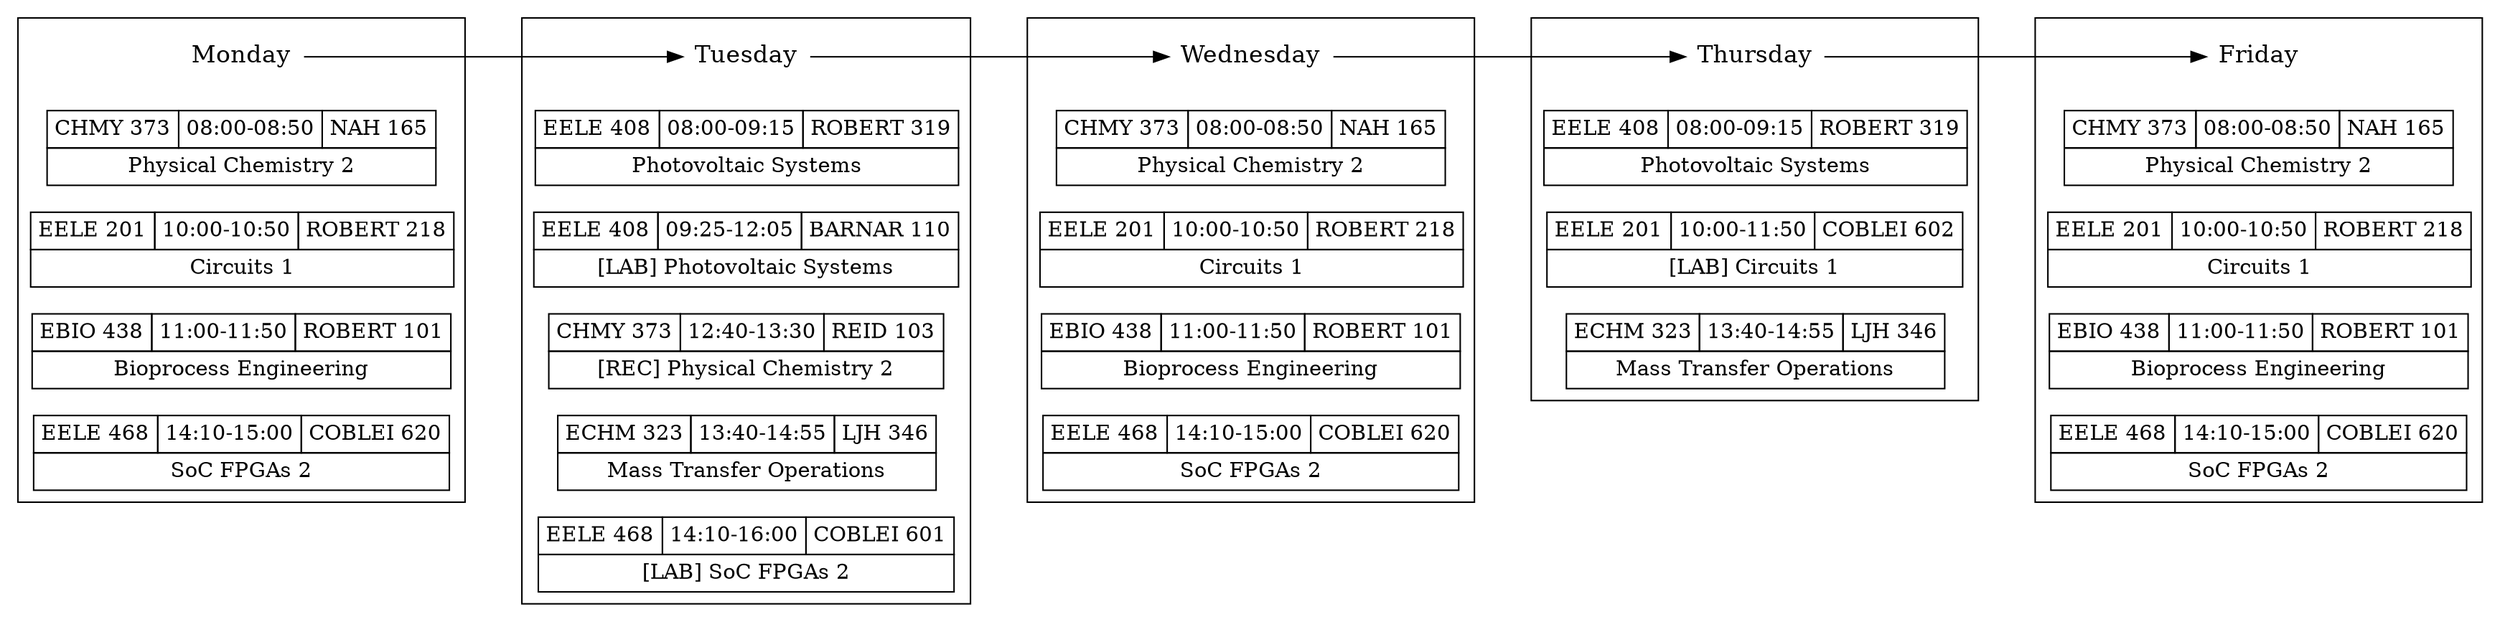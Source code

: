 digraph schedule {
    ranksep=.75; rankdir=LR; splines=false;

    {node [shape=plaintext,fontsize=16];
        "Monday" -> "Tuesday" -> "Wednesday" -> "Thursday"
        -> "Friday";
    }

    {node [shape=none, margin=0]
        subgraph clustermonday { rank = same; "Monday"; "CHMY373-m"; "EELE201-m"; "EBIO438-m"; "EELE468-m"; }
    }

    "CHMY373-m" [label=<
    <TABLE BORDER="0" CELLBORDER="1" CELLSPACING="0" CELLPADDING="4">
    <TR>
    <TD>CHMY 373</TD>
    <TD>08:00-08:50</TD>
    <TD>NAH 165</TD>
    </TR>
    <TR><TD COLSPAN="3">Physical Chemistry 2</TD></TR>
    </TABLE>>];

    "EELE201-m" [label=<
    <TABLE BORDER="0" CELLBORDER="1" CELLSPACING="0" CELLPADDING="4">
    <TR>
    <TD>EELE 201</TD>
    <TD>10:00-10:50</TD>
    <TD>ROBERT 218</TD>
    </TR>
    <TR><TD COLSPAN="3">Circuits 1</TD></TR>
    </TABLE>>];

    "EBIO438-m" [label=<
    <TABLE BORDER="0" CELLBORDER="1" CELLSPACING="0" CELLPADDING="4">
    <TR>
    <TD>EBIO 438</TD>
    <TD>11:00-11:50</TD>
    <TD>ROBERT 101</TD>
    </TR>
    <TR><TD COLSPAN="3">Bioprocess Engineering</TD></TR>
    </TABLE>>];

    "EELE468-m" [label=<
    <TABLE BORDER="0" CELLBORDER="1" CELLSPACING="0" CELLPADDING="4">
    <TR>
    <TD>EELE 468</TD>
    <TD>14:10-15:00</TD>
    <TD>COBLEI 620</TD>
    </TR>
    <TR><TD COLSPAN="3">SoC FPGAs 2</TD></TR>
    </TABLE>>];

    {node [shape=none, margin=0]
        subgraph clustertuesday { rank = same; "Tuesday"; "EELE408-t"; "EELE408-t-lab"; "CHMY373-t-rec"; "ECHM323-t"; "EELE468-t-lab"; }
    }

    "EELE408-t" [label=<
    <TABLE BORDER="0" CELLBORDER="1" CELLSPACING="0" CELLPADDING="4">
    <TR>
    <TD>EELE 408</TD>
    <TD>08:00-09:15</TD>
    <TD>ROBERT 319</TD>
    </TR>
    <TR><TD COLSPAN="3">Photovoltaic Systems</TD></TR>
    </TABLE>>];

    "EELE408-t-lab" [label=<
    <TABLE BORDER="0" CELLBORDER="1" CELLSPACING="0" CELLPADDING="4">
    <TR>
    <TD>EELE 408</TD>
    <TD>09:25-12:05</TD>
    <TD>BARNAR 110</TD>
    </TR>
    <TR><TD COLSPAN="3">[LAB] Photovoltaic Systems</TD></TR>
    </TABLE>>];

    "CHMY373-t-rec" [label=<
    <TABLE BORDER="0" CELLBORDER="1" CELLSPACING="0" CELLPADDING="4">
    <TR>
    <TD>CHMY 373</TD>
    <TD>12:40-13:30</TD>
    <TD>REID 103</TD>
    </TR>
    <TR><TD COLSPAN="3">[REC] Physical Chemistry 2</TD></TR>
    </TABLE>>];

    "ECHM323-t" [label=<
    <TABLE BORDER="0" CELLBORDER="1" CELLSPACING="0" CELLPADDING="4">
    <TR>
    <TD>ECHM 323</TD>
    <TD>13:40-14:55</TD>
    <TD>LJH 346</TD>
    </TR>
    <TR><TD COLSPAN="3">Mass Transfer Operations</TD></TR>
    </TABLE>>];

    "EELE468-t-lab" [label=<
    <TABLE BORDER="0" CELLBORDER="1" CELLSPACING="0" CELLPADDING="4">
    <TR>
    <TD>EELE 468</TD>
    <TD>14:10-16:00</TD>
    <TD>COBLEI 601</TD>
    </TR>
    <TR><TD COLSPAN="3">[LAB] SoC FPGAs 2</TD></TR>
    </TABLE>>];

    {node [shape=none, margin=0]
        subgraph clusterwednesday { rank = same; "Wednesday"; "CHMY373-w"; "EELE201-w"; "EBIO438-w"; "EELE468-w"; }
    }

    "CHMY373-w" [label=<
    <TABLE BORDER="0" CELLBORDER="1" CELLSPACING="0" CELLPADDING="4">
    <TR>
    <TD>CHMY 373</TD>
    <TD>08:00-08:50</TD>
    <TD>NAH 165</TD>
    </TR>
    <TR><TD COLSPAN="3">Physical Chemistry 2</TD></TR>
    </TABLE>>];

    "EELE201-w" [label=<
    <TABLE BORDER="0" CELLBORDER="1" CELLSPACING="0" CELLPADDING="4">
    <TR>
    <TD>EELE 201</TD>
    <TD>10:00-10:50</TD>
    <TD>ROBERT 218</TD>
    </TR>
    <TR><TD COLSPAN="3">Circuits 1</TD></TR>
    </TABLE>>];

    "EBIO438-w" [label=<
    <TABLE BORDER="0" CELLBORDER="1" CELLSPACING="0" CELLPADDING="4">
    <TR>
    <TD>EBIO 438</TD>
    <TD>11:00-11:50</TD>
    <TD>ROBERT 101</TD>
    </TR>
    <TR><TD COLSPAN="3">Bioprocess Engineering</TD></TR>
    </TABLE>>];

    "EELE468-w" [label=<
    <TABLE BORDER="0" CELLBORDER="1" CELLSPACING="0" CELLPADDING="4">
    <TR>
    <TD>EELE 468</TD>
    <TD>14:10-15:00</TD>
    <TD>COBLEI 620</TD>
    </TR>
    <TR><TD COLSPAN="3">SoC FPGAs 2</TD></TR>
    </TABLE>>];

    {node [shape=none, margin=0]
        subgraph clusterthursday { rank = same; "Thursday"; "EELE408-r"; "EELE201-r-lab"; "ECHM323-r"; }
    }

    "EELE408-r" [label=<
    <TABLE BORDER="0" CELLBORDER="1" CELLSPACING="0" CELLPADDING="4">
    <TR>
    <TD>EELE 408</TD>
    <TD>08:00-09:15</TD>
    <TD>ROBERT 319</TD>
    </TR>
    <TR><TD COLSPAN="3">Photovoltaic Systems</TD></TR>
    </TABLE>>];

    "EELE201-r-lab" [label=<
    <TABLE BORDER="0" CELLBORDER="1" CELLSPACING="0" CELLPADDING="4">
    <TR>
    <TD>EELE 201</TD>
    <TD>10:00-11:50</TD>
    <TD>COBLEI 602</TD>
    </TR>
    <TR><TD COLSPAN="3">[LAB] Circuits 1</TD></TR>
    </TABLE>>];

    "ECHM323-r" [label=<
    <TABLE BORDER="0" CELLBORDER="1" CELLSPACING="0" CELLPADDING="4">
    <TR>
    <TD>ECHM 323</TD>
    <TD>13:40-14:55</TD>
    <TD>LJH 346</TD>
    </TR>
    <TR><TD COLSPAN="3">Mass Transfer Operations</TD></TR>
    </TABLE>>];

    {node [shape=none, margin=0]
        subgraph clusterfriday { rank = same; "Friday"; "CHMY373-f"; "EELE201-f"; "EBIO438-f"; "EELE468-f"; }
    }

    "CHMY373-f" [label=<
    <TABLE BORDER="0" CELLBORDER="1" CELLSPACING="0" CELLPADDING="4">
    <TR>
    <TD>CHMY 373</TD>
    <TD>08:00-08:50</TD>
    <TD>NAH 165</TD>
    </TR>
    <TR><TD COLSPAN="3">Physical Chemistry 2</TD></TR>
    </TABLE>>];

    "EELE201-f" [label=<
    <TABLE BORDER="0" CELLBORDER="1" CELLSPACING="0" CELLPADDING="4">
    <TR>
    <TD>EELE 201</TD>
    <TD>10:00-10:50</TD>
    <TD>ROBERT 218</TD>
    </TR>
    <TR><TD COLSPAN="3">Circuits 1</TD></TR>
    </TABLE>>];

    "EBIO438-f" [label=<
    <TABLE BORDER="0" CELLBORDER="1" CELLSPACING="0" CELLPADDING="4">
    <TR>
    <TD>EBIO 438</TD>
    <TD>11:00-11:50</TD>
    <TD>ROBERT 101</TD>
    </TR>
    <TR><TD COLSPAN="3">Bioprocess Engineering</TD></TR>
    </TABLE>>];

    "EELE468-f" [label=<
    <TABLE BORDER="0" CELLBORDER="1" CELLSPACING="0" CELLPADDING="4">
    <TR>
    <TD>EELE 468</TD>
    <TD>14:10-15:00</TD>
    <TD>COBLEI 620</TD>
    </TR>
    <TR><TD COLSPAN="3">SoC FPGAs 2</TD></TR>
    </TABLE>>];
}
